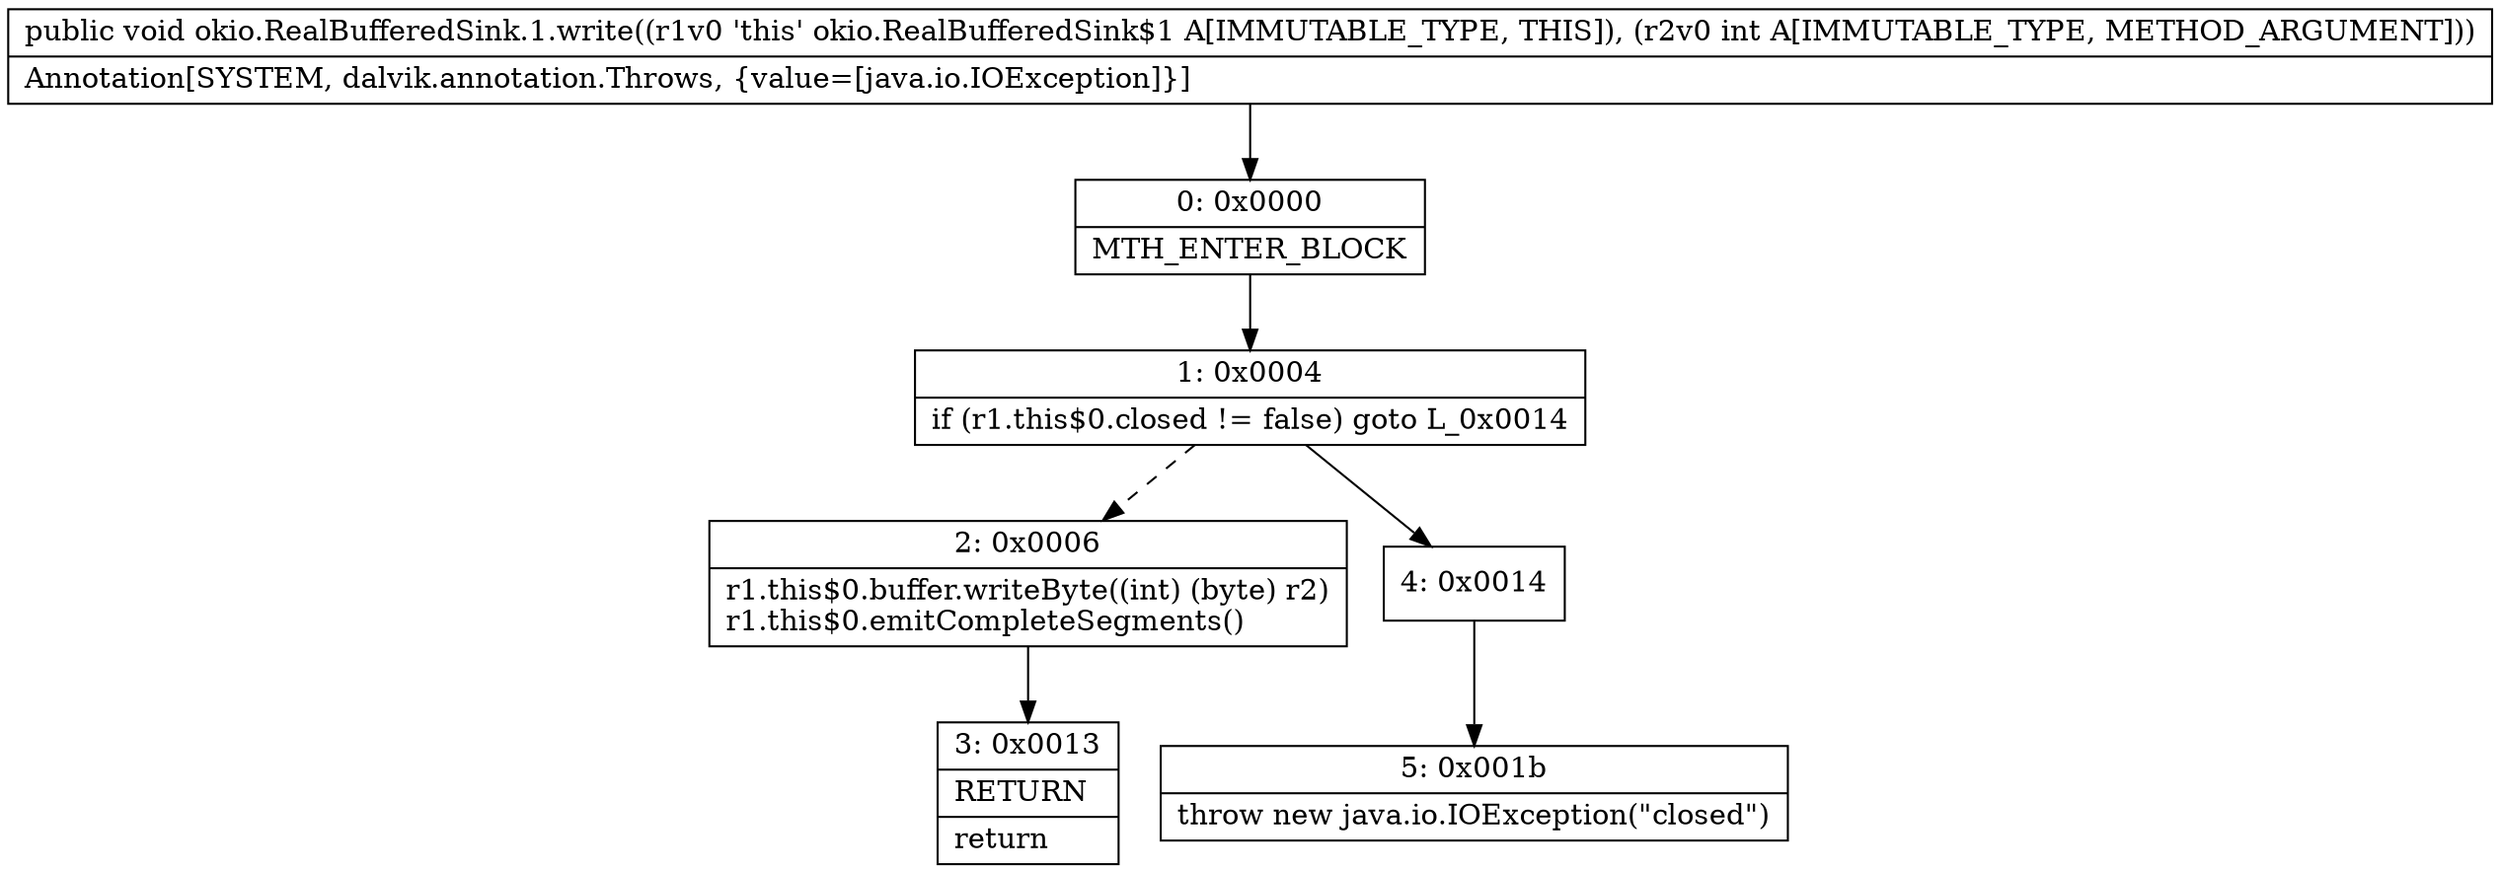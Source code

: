 digraph "CFG forokio.RealBufferedSink.1.write(I)V" {
Node_0 [shape=record,label="{0\:\ 0x0000|MTH_ENTER_BLOCK\l}"];
Node_1 [shape=record,label="{1\:\ 0x0004|if (r1.this$0.closed != false) goto L_0x0014\l}"];
Node_2 [shape=record,label="{2\:\ 0x0006|r1.this$0.buffer.writeByte((int) (byte) r2)\lr1.this$0.emitCompleteSegments()\l}"];
Node_3 [shape=record,label="{3\:\ 0x0013|RETURN\l|return\l}"];
Node_4 [shape=record,label="{4\:\ 0x0014}"];
Node_5 [shape=record,label="{5\:\ 0x001b|throw new java.io.IOException(\"closed\")\l}"];
MethodNode[shape=record,label="{public void okio.RealBufferedSink.1.write((r1v0 'this' okio.RealBufferedSink$1 A[IMMUTABLE_TYPE, THIS]), (r2v0 int A[IMMUTABLE_TYPE, METHOD_ARGUMENT]))  | Annotation[SYSTEM, dalvik.annotation.Throws, \{value=[java.io.IOException]\}]\l}"];
MethodNode -> Node_0;
Node_0 -> Node_1;
Node_1 -> Node_2[style=dashed];
Node_1 -> Node_4;
Node_2 -> Node_3;
Node_4 -> Node_5;
}

